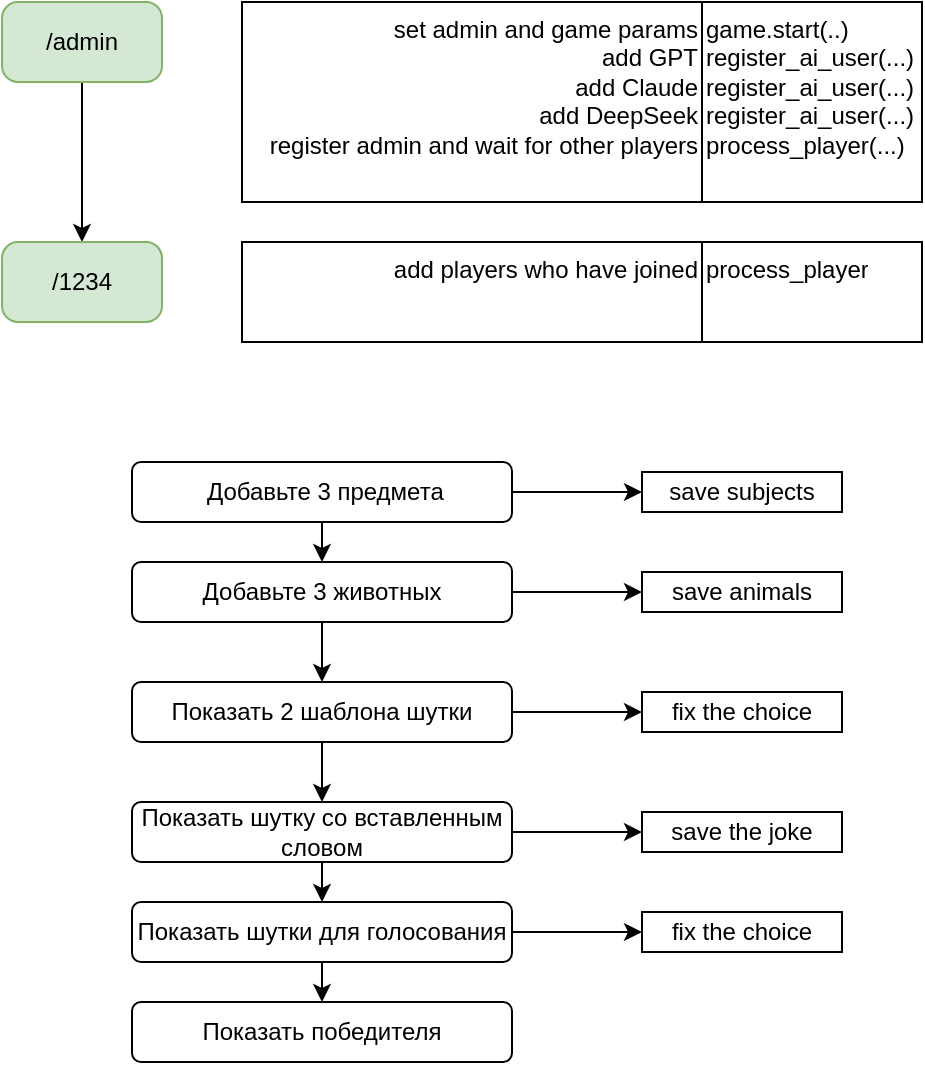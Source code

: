 <mxfile version="27.1.1" pages="2">
  <diagram name="Page-1" id="c7558073-3199-34d8-9f00-42111426c3f3">
    <mxGraphModel dx="1012" dy="704" grid="1" gridSize="10" guides="1" tooltips="1" connect="1" arrows="1" fold="1" page="1" pageScale="1" pageWidth="826" pageHeight="1169" background="none" math="0" shadow="0">
      <root>
        <mxCell id="0" />
        <mxCell id="1" parent="0" />
        <mxCell id="LKkOueV8KloPCh96oKQd-23" style="edgeStyle=orthogonalEdgeStyle;rounded=0;orthogonalLoop=1;jettySize=auto;html=1;entryX=0.5;entryY=0;entryDx=0;entryDy=0;" edge="1" parent="1" source="bXyqkLGYAs-9JJmOrRxe-96" target="LKkOueV8KloPCh96oKQd-18">
          <mxGeometry relative="1" as="geometry" />
        </mxCell>
        <mxCell id="bXyqkLGYAs-9JJmOrRxe-96" value="/admin" style="rounded=1;whiteSpace=wrap;html=1;fillColor=#d5e8d4;strokeColor=#82b366;arcSize=20;" parent="1" vertex="1">
          <mxGeometry x="200" y="40" width="80" height="40" as="geometry" />
        </mxCell>
        <mxCell id="bXyqkLGYAs-9JJmOrRxe-120" style="edgeStyle=orthogonalEdgeStyle;rounded=0;orthogonalLoop=1;jettySize=auto;html=1;exitX=0.5;exitY=1;exitDx=0;exitDy=0;entryX=0.5;entryY=0;entryDx=0;entryDy=0;" parent="1" source="bXyqkLGYAs-9JJmOrRxe-97" target="bXyqkLGYAs-9JJmOrRxe-98" edge="1">
          <mxGeometry relative="1" as="geometry" />
        </mxCell>
        <mxCell id="bXyqkLGYAs-9JJmOrRxe-139" style="edgeStyle=orthogonalEdgeStyle;rounded=0;orthogonalLoop=1;jettySize=auto;html=1;exitX=1;exitY=0.5;exitDx=0;exitDy=0;entryX=0;entryY=0.5;entryDx=0;entryDy=0;" parent="1" source="bXyqkLGYAs-9JJmOrRxe-97" target="bXyqkLGYAs-9JJmOrRxe-124" edge="1">
          <mxGeometry relative="1" as="geometry" />
        </mxCell>
        <mxCell id="bXyqkLGYAs-9JJmOrRxe-97" value="&amp;nbsp;Добавьте 3 предмета" style="rounded=1;whiteSpace=wrap;html=1;" parent="1" vertex="1">
          <mxGeometry x="265" y="270" width="190" height="30" as="geometry" />
        </mxCell>
        <mxCell id="bXyqkLGYAs-9JJmOrRxe-121" style="edgeStyle=orthogonalEdgeStyle;rounded=0;orthogonalLoop=1;jettySize=auto;html=1;entryX=0.5;entryY=0;entryDx=0;entryDy=0;" parent="1" source="bXyqkLGYAs-9JJmOrRxe-98" edge="1">
          <mxGeometry relative="1" as="geometry">
            <mxPoint x="360" y="380" as="targetPoint" />
          </mxGeometry>
        </mxCell>
        <mxCell id="bXyqkLGYAs-9JJmOrRxe-140" style="edgeStyle=orthogonalEdgeStyle;rounded=0;orthogonalLoop=1;jettySize=auto;html=1;exitX=1;exitY=0.5;exitDx=0;exitDy=0;entryX=0;entryY=0.5;entryDx=0;entryDy=0;" parent="1" source="bXyqkLGYAs-9JJmOrRxe-98" target="bXyqkLGYAs-9JJmOrRxe-126" edge="1">
          <mxGeometry relative="1" as="geometry" />
        </mxCell>
        <mxCell id="bXyqkLGYAs-9JJmOrRxe-98" value="Добавьте 3 животных" style="rounded=1;whiteSpace=wrap;html=1;" parent="1" vertex="1">
          <mxGeometry x="265" y="320" width="190" height="30" as="geometry" />
        </mxCell>
        <mxCell id="bXyqkLGYAs-9JJmOrRxe-124" value="&lt;div&gt;&lt;font&gt;save subjects&lt;/font&gt;&lt;/div&gt;" style="rounded=0;whiteSpace=wrap;html=1;" parent="1" vertex="1">
          <mxGeometry x="520" y="275" width="100" height="20" as="geometry" />
        </mxCell>
        <mxCell id="bXyqkLGYAs-9JJmOrRxe-126" value="&lt;div&gt;save animals&lt;/div&gt;" style="rounded=0;whiteSpace=wrap;html=1;verticalAlign=middle;" parent="1" vertex="1">
          <mxGeometry x="520" y="325" width="100" height="20" as="geometry" />
        </mxCell>
        <mxCell id="bXyqkLGYAs-9JJmOrRxe-137" value="" style="edgeStyle=orthogonalEdgeStyle;rounded=0;orthogonalLoop=1;jettySize=auto;html=1;" parent="1" source="bXyqkLGYAs-9JJmOrRxe-132" target="bXyqkLGYAs-9JJmOrRxe-136" edge="1">
          <mxGeometry relative="1" as="geometry" />
        </mxCell>
        <mxCell id="bXyqkLGYAs-9JJmOrRxe-143" style="edgeStyle=orthogonalEdgeStyle;rounded=0;orthogonalLoop=1;jettySize=auto;html=1;exitX=1;exitY=0.5;exitDx=0;exitDy=0;entryX=0;entryY=0.5;entryDx=0;entryDy=0;" parent="1" source="bXyqkLGYAs-9JJmOrRxe-132" target="bXyqkLGYAs-9JJmOrRxe-134" edge="1">
          <mxGeometry relative="1" as="geometry" />
        </mxCell>
        <mxCell id="bXyqkLGYAs-9JJmOrRxe-132" value="Показать 2 шаблона шутки" style="rounded=1;whiteSpace=wrap;html=1;" parent="1" vertex="1">
          <mxGeometry x="265" y="380" width="190" height="30" as="geometry" />
        </mxCell>
        <mxCell id="bXyqkLGYAs-9JJmOrRxe-134" value="&lt;div&gt;&lt;font&gt;fix the choice&lt;/font&gt;&lt;/div&gt;" style="rounded=0;whiteSpace=wrap;html=1;" parent="1" vertex="1">
          <mxGeometry x="520" y="385" width="100" height="20" as="geometry" />
        </mxCell>
        <mxCell id="bXyqkLGYAs-9JJmOrRxe-144" style="edgeStyle=orthogonalEdgeStyle;rounded=0;orthogonalLoop=1;jettySize=auto;html=1;exitX=1;exitY=0.5;exitDx=0;exitDy=0;entryX=0;entryY=0.5;entryDx=0;entryDy=0;" parent="1" source="bXyqkLGYAs-9JJmOrRxe-136" target="bXyqkLGYAs-9JJmOrRxe-138" edge="1">
          <mxGeometry relative="1" as="geometry" />
        </mxCell>
        <mxCell id="bXyqkLGYAs-9JJmOrRxe-150" style="edgeStyle=orthogonalEdgeStyle;rounded=0;orthogonalLoop=1;jettySize=auto;html=1;exitX=0.5;exitY=1;exitDx=0;exitDy=0;entryX=0.5;entryY=0;entryDx=0;entryDy=0;" parent="1" source="bXyqkLGYAs-9JJmOrRxe-136" target="bXyqkLGYAs-9JJmOrRxe-146" edge="1">
          <mxGeometry relative="1" as="geometry" />
        </mxCell>
        <mxCell id="bXyqkLGYAs-9JJmOrRxe-136" value="Показать шутку со вставленным словом" style="rounded=1;whiteSpace=wrap;html=1;" parent="1" vertex="1">
          <mxGeometry x="265" y="440" width="190" height="30" as="geometry" />
        </mxCell>
        <mxCell id="bXyqkLGYAs-9JJmOrRxe-138" value="save the joke" style="rounded=0;whiteSpace=wrap;html=1;" parent="1" vertex="1">
          <mxGeometry x="520" y="445" width="100" height="20" as="geometry" />
        </mxCell>
        <mxCell id="bXyqkLGYAs-9JJmOrRxe-148" style="edgeStyle=orthogonalEdgeStyle;rounded=0;orthogonalLoop=1;jettySize=auto;html=1;entryX=0;entryY=0.5;entryDx=0;entryDy=0;" parent="1" source="bXyqkLGYAs-9JJmOrRxe-146" target="bXyqkLGYAs-9JJmOrRxe-147" edge="1">
          <mxGeometry relative="1" as="geometry" />
        </mxCell>
        <mxCell id="bXyqkLGYAs-9JJmOrRxe-152" style="edgeStyle=orthogonalEdgeStyle;rounded=0;orthogonalLoop=1;jettySize=auto;html=1;exitX=0.5;exitY=1;exitDx=0;exitDy=0;entryX=0.5;entryY=0;entryDx=0;entryDy=0;" parent="1" source="bXyqkLGYAs-9JJmOrRxe-146" target="bXyqkLGYAs-9JJmOrRxe-149" edge="1">
          <mxGeometry relative="1" as="geometry" />
        </mxCell>
        <mxCell id="bXyqkLGYAs-9JJmOrRxe-146" value="Показать шутки для голосования" style="rounded=1;whiteSpace=wrap;html=1;" parent="1" vertex="1">
          <mxGeometry x="265" y="490" width="190" height="30" as="geometry" />
        </mxCell>
        <mxCell id="bXyqkLGYAs-9JJmOrRxe-147" value="&lt;div&gt;&lt;font&gt;fix the choice&lt;/font&gt;&lt;/div&gt;" style="rounded=0;whiteSpace=wrap;html=1;" parent="1" vertex="1">
          <mxGeometry x="520" y="495" width="100" height="20" as="geometry" />
        </mxCell>
        <mxCell id="bXyqkLGYAs-9JJmOrRxe-149" value="Показать победителя" style="rounded=1;whiteSpace=wrap;html=1;" parent="1" vertex="1">
          <mxGeometry x="265" y="540" width="190" height="30" as="geometry" />
        </mxCell>
        <mxCell id="LKkOueV8KloPCh96oKQd-1" value="" style="shape=table;startSize=0;container=1;collapsible=0;childLayout=tableLayout;fontSize=12;" vertex="1" parent="1">
          <mxGeometry x="320" y="40" width="340" height="100" as="geometry" />
        </mxCell>
        <mxCell id="LKkOueV8KloPCh96oKQd-2" value="" style="shape=tableRow;horizontal=0;startSize=0;swimlaneHead=0;swimlaneBody=0;strokeColor=inherit;top=0;left=0;bottom=0;right=0;collapsible=0;dropTarget=0;fillColor=none;points=[[0,0.5],[1,0.5]];portConstraint=eastwest;fontSize=16;" vertex="1" parent="LKkOueV8KloPCh96oKQd-1">
          <mxGeometry width="340" height="100" as="geometry" />
        </mxCell>
        <mxCell id="LKkOueV8KloPCh96oKQd-3" value="&lt;span&gt;set admin and game params&lt;/span&gt;&lt;div&gt;add GPT&lt;/div&gt;&lt;div&gt;add Claude&lt;/div&gt;&lt;div&gt;add DeepSeek&lt;/div&gt;&lt;div&gt;register admin and wait for other players&lt;/div&gt;" style="shape=partialRectangle;html=1;whiteSpace=wrap;connectable=0;strokeColor=inherit;overflow=hidden;fillColor=none;top=0;left=0;bottom=0;right=0;pointerEvents=1;fontSize=12;align=right;verticalAlign=top;" vertex="1" parent="LKkOueV8KloPCh96oKQd-2">
          <mxGeometry width="230" height="100" as="geometry">
            <mxRectangle width="230" height="100" as="alternateBounds" />
          </mxGeometry>
        </mxCell>
        <mxCell id="LKkOueV8KloPCh96oKQd-4" value="game.start(..)&lt;div&gt;register_ai_user(...)&lt;/div&gt;&lt;div&gt;register_ai_user(...)&lt;/div&gt;&lt;div&gt;register_ai_user(...)&lt;/div&gt;&lt;div&gt;process_player(...)&lt;/div&gt;" style="shape=partialRectangle;html=1;whiteSpace=wrap;connectable=0;strokeColor=inherit;overflow=hidden;fillColor=none;top=0;left=0;bottom=0;right=0;pointerEvents=1;fontSize=12;align=left;verticalAlign=top;colspan=1;" vertex="1" parent="LKkOueV8KloPCh96oKQd-2">
          <mxGeometry x="230" width="110" height="100" as="geometry">
            <mxRectangle width="110" height="100" as="alternateBounds" />
          </mxGeometry>
        </mxCell>
        <mxCell id="LKkOueV8KloPCh96oKQd-18" value="/1234" style="rounded=1;whiteSpace=wrap;html=1;fillColor=#d5e8d4;strokeColor=#82b366;arcSize=20;" vertex="1" parent="1">
          <mxGeometry x="200" y="160" width="80" height="40" as="geometry" />
        </mxCell>
        <mxCell id="LKkOueV8KloPCh96oKQd-19" value="" style="shape=table;startSize=0;container=1;collapsible=0;childLayout=tableLayout;fontSize=12;" vertex="1" parent="1">
          <mxGeometry x="320" y="160" width="340" height="50" as="geometry" />
        </mxCell>
        <mxCell id="LKkOueV8KloPCh96oKQd-20" value="" style="shape=tableRow;horizontal=0;startSize=0;swimlaneHead=0;swimlaneBody=0;strokeColor=inherit;top=0;left=0;bottom=0;right=0;collapsible=0;dropTarget=0;fillColor=none;points=[[0,0.5],[1,0.5]];portConstraint=eastwest;fontSize=16;" vertex="1" parent="LKkOueV8KloPCh96oKQd-19">
          <mxGeometry width="340" height="50" as="geometry" />
        </mxCell>
        <mxCell id="LKkOueV8KloPCh96oKQd-21" value="add players who have joined" style="shape=partialRectangle;html=1;whiteSpace=wrap;connectable=0;strokeColor=inherit;overflow=hidden;fillColor=none;top=0;left=0;bottom=0;right=0;pointerEvents=1;fontSize=12;align=right;verticalAlign=top;" vertex="1" parent="LKkOueV8KloPCh96oKQd-20">
          <mxGeometry width="230" height="50" as="geometry">
            <mxRectangle width="230" height="50" as="alternateBounds" />
          </mxGeometry>
        </mxCell>
        <mxCell id="LKkOueV8KloPCh96oKQd-22" value="process_player" style="shape=partialRectangle;html=1;whiteSpace=wrap;connectable=0;strokeColor=inherit;overflow=hidden;fillColor=none;top=0;left=0;bottom=0;right=0;pointerEvents=1;fontSize=12;align=left;verticalAlign=top;colspan=1;" vertex="1" parent="LKkOueV8KloPCh96oKQd-20">
          <mxGeometry x="230" width="110" height="50" as="geometry">
            <mxRectangle width="110" height="50" as="alternateBounds" />
          </mxGeometry>
        </mxCell>
      </root>
    </mxGraphModel>
  </diagram>
  <diagram id="0H_FlyYSQ9kpPhzLP7wd" name="Page-2">
    <mxGraphModel dx="1107" dy="684" grid="1" gridSize="10" guides="1" tooltips="1" connect="1" arrows="1" fold="1" page="1" pageScale="1" pageWidth="2336" pageHeight="1654" math="0" shadow="0">
      <root>
        <mxCell id="0" />
        <mxCell id="1" parent="0" />
        <mxCell id="tvsKCWZCQkBhHUzGnhU3-2" value="&lt;div&gt;&lt;span style=&quot;background-color: transparent; color: light-dark(rgb(0, 0, 0), rgb(255, 255, 255));&quot;&gt;game_is_active = False&lt;/span&gt;&lt;/div&gt;&lt;div&gt;game_code is None&lt;/div&gt;&lt;div&gt;&lt;br&gt;&lt;/div&gt;&lt;div&gt;admin is None&lt;/div&gt;&lt;div&gt;num_of_users = 0&lt;/div&gt;&lt;div&gt;&lt;br&gt;&lt;/div&gt;&lt;div&gt;users = {}&lt;/div&gt;&lt;div&gt;subjects = {}&lt;/div&gt;&lt;div&gt;&lt;br&gt;&lt;/div&gt;&lt;div&gt;joke_templated = loaded&lt;/div&gt;" style="whiteSpace=wrap;html=1;aspect=fixed;align=left;verticalAlign=top;" vertex="1" parent="1">
          <mxGeometry x="40" y="320" width="160" height="160" as="geometry" />
        </mxCell>
        <mxCell id="tvsKCWZCQkBhHUzGnhU3-28" style="edgeStyle=orthogonalEdgeStyle;rounded=0;orthogonalLoop=1;jettySize=auto;html=1;exitX=0.5;exitY=0;exitDx=0;exitDy=0;entryX=0.5;entryY=1;entryDx=0;entryDy=0;" edge="1" parent="1" source="tvsKCWZCQkBhHUzGnhU3-6" target="tvsKCWZCQkBhHUzGnhU3-7">
          <mxGeometry relative="1" as="geometry" />
        </mxCell>
        <mxCell id="tvsKCWZCQkBhHUzGnhU3-6" value="&lt;div&gt;&lt;span style=&quot;background-color: transparent; color: light-dark(rgb(0, 0, 0), rgb(255, 255, 255));&quot;&gt;game_is_active = &lt;b&gt;True&lt;/b&gt;&lt;/span&gt;&lt;/div&gt;&lt;div&gt;game_code = &lt;b&gt;/1234&lt;/b&gt;&lt;/div&gt;&lt;div&gt;&lt;br&gt;&lt;/div&gt;&lt;div&gt;admin is&amp;nbsp;&lt;b&gt;username&lt;/b&gt;&lt;/div&gt;&lt;div&gt;num_of_users = &lt;b&gt;2&lt;/b&gt;&lt;/div&gt;&lt;div&gt;&lt;br&gt;&lt;/div&gt;&lt;div&gt;users = {}&lt;/div&gt;&lt;div&gt;subjects = {}&lt;/div&gt;&lt;div&gt;&lt;br&gt;&lt;/div&gt;&lt;div&gt;joke_templated = loaded&lt;/div&gt;" style="whiteSpace=wrap;html=1;aspect=fixed;align=left;verticalAlign=top;" vertex="1" parent="1">
          <mxGeometry x="280" y="320" width="160" height="160" as="geometry" />
        </mxCell>
        <mxCell id="tvsKCWZCQkBhHUzGnhU3-7" value="&lt;div&gt;&lt;span style=&quot;background-color: transparent; color: light-dark(rgb(0, 0, 0), rgb(255, 255, 255));&quot;&gt;/admin - Игра в процессе, администратор уже назначен.&lt;/span&gt;&lt;/div&gt;&lt;div&gt;&lt;span style=&quot;background-color: transparent; color: light-dark(rgb(0, 0, 0), rgb(255, 255, 255));&quot;&gt;&lt;br&gt;&lt;/span&gt;&lt;/div&gt;&lt;div&gt;&lt;span style=&quot;background-color: transparent; color: light-dark(rgb(0, 0, 0), rgb(255, 255, 255));&quot;&gt;/admin - Вы являетесь администратором.&lt;/span&gt;&lt;/div&gt;&lt;div&gt;&lt;br&gt;&lt;/div&gt;&lt;div&gt;/end - Конец игры. Обнуление&lt;/div&gt;&lt;div&gt;&lt;br&gt;&lt;/div&gt;&lt;div&gt;/1234 - Вход в игру.&lt;/div&gt;&lt;div&gt;&lt;br&gt;&lt;/div&gt;&lt;div&gt;/[any text] - Получите код игры /1234&lt;/div&gt;&lt;div&gt;&lt;br&gt;&lt;/div&gt;&lt;div&gt;&lt;br&gt;&lt;/div&gt;&lt;div&gt;&lt;br&gt;&lt;/div&gt;&lt;div&gt;&amp;nbsp;&lt;/div&gt;" style="rounded=0;whiteSpace=wrap;html=1;align=left;verticalAlign=top;fontSize=10;" vertex="1" parent="1">
          <mxGeometry x="280" y="10" width="160" height="270" as="geometry" />
        </mxCell>
        <mxCell id="tvsKCWZCQkBhHUzGnhU3-27" value="" style="edgeStyle=orthogonalEdgeStyle;rounded=0;orthogonalLoop=1;jettySize=auto;html=1;" edge="1" parent="1" source="tvsKCWZCQkBhHUzGnhU3-9" target="tvsKCWZCQkBhHUzGnhU3-2">
          <mxGeometry relative="1" as="geometry" />
        </mxCell>
        <mxCell id="tvsKCWZCQkBhHUzGnhU3-9" value="&lt;div&gt;&lt;span style=&quot;background-color: transparent; color: light-dark(rgb(0, 0, 0), rgb(255, 255, 255));&quot;&gt;/admin - Установка администратора игры.&lt;/span&gt;&lt;/div&gt;&lt;div&gt;&lt;br&gt;&lt;/div&gt;&lt;div&gt;/[any text] ignore&lt;/div&gt;&lt;div&gt;&lt;br&gt;&lt;/div&gt;&lt;div&gt;&lt;br&gt;&lt;/div&gt;&lt;div&gt;&amp;nbsp;&lt;/div&gt;" style="rounded=0;whiteSpace=wrap;html=1;align=left;verticalAlign=top;fontSize=10;" vertex="1" parent="1">
          <mxGeometry x="40" y="10" width="160" height="270" as="geometry" />
        </mxCell>
        <mxCell id="tvsKCWZCQkBhHUzGnhU3-17" style="edgeStyle=orthogonalEdgeStyle;rounded=0;orthogonalLoop=1;jettySize=auto;html=1;exitX=0.5;exitY=0;exitDx=0;exitDy=0;entryX=0.5;entryY=1;entryDx=0;entryDy=0;" edge="1" parent="1">
          <mxGeometry relative="1" as="geometry">
            <mxPoint x="410" y="330" as="sourcePoint" />
            <mxPoint x="415" y="320" as="targetPoint" />
          </mxGeometry>
        </mxCell>
        <mxCell id="tvsKCWZCQkBhHUzGnhU3-18" value="&lt;div&gt;&lt;span style=&quot;background-color: transparent; color: light-dark(rgb(0, 0, 0), rgb(255, 255, 255));&quot;&gt;/admin - Игра в процессе, администратор уже назначен.&lt;/span&gt;&lt;/div&gt;&lt;div&gt;&lt;span style=&quot;background-color: transparent; color: light-dark(rgb(0, 0, 0), rgb(255, 255, 255));&quot;&gt;&lt;br&gt;&lt;/span&gt;&lt;/div&gt;&lt;div&gt;&lt;span style=&quot;background-color: transparent; color: light-dark(rgb(0, 0, 0), rgb(255, 255, 255));&quot;&gt;/admin - Вы являетесь администратором.&lt;/span&gt;&lt;/div&gt;&lt;div&gt;&lt;span style=&quot;background-color: transparent; color: light-dark(rgb(0, 0, 0), rgb(255, 255, 255));&quot;&gt;&lt;br&gt;&lt;/span&gt;&lt;/div&gt;&lt;div&gt;/end - Конец игры. Обнуление&lt;span style=&quot;background-color: transparent; color: light-dark(rgb(0, 0, 0), rgb(255, 255, 255));&quot;&gt;&lt;/span&gt;&lt;/div&gt;&lt;div&gt;&lt;br&gt;&lt;/div&gt;&lt;div&gt;/1234 - Вы в игре.&lt;/div&gt;&lt;div&gt;&lt;br&gt;&lt;/div&gt;&lt;div&gt;/1234 - Игра в процессе. Дождитесь окончания игры. Для новых игроков.&lt;/div&gt;&lt;div&gt;&lt;br&gt;&lt;/div&gt;&lt;div&gt;/[any text] - ignored&lt;/div&gt;&lt;div&gt;&lt;br&gt;&lt;/div&gt;&lt;div&gt;&lt;br&gt;&lt;/div&gt;&lt;div&gt;&amp;nbsp;&lt;/div&gt;" style="rounded=0;whiteSpace=wrap;html=1;align=left;verticalAlign=top;fontSize=10;" vertex="1" parent="1">
          <mxGeometry x="520" y="10" width="160" height="270" as="geometry" />
        </mxCell>
        <mxCell id="tvsKCWZCQkBhHUzGnhU3-29" style="edgeStyle=orthogonalEdgeStyle;rounded=0;orthogonalLoop=1;jettySize=auto;html=1;exitX=0.5;exitY=0;exitDx=0;exitDy=0;entryX=0.5;entryY=1;entryDx=0;entryDy=0;" edge="1" parent="1" target="tvsKCWZCQkBhHUzGnhU3-18">
          <mxGeometry relative="1" as="geometry">
            <mxPoint x="600" y="320" as="sourcePoint" />
          </mxGeometry>
        </mxCell>
        <mxCell id="tvsKCWZCQkBhHUzGnhU3-22" value="" style="endArrow=classic;html=1;rounded=0;exitX=1;exitY=0.5;exitDx=0;exitDy=0;entryX=0;entryY=0.5;entryDx=0;entryDy=0;" edge="1" parent="1" source="tvsKCWZCQkBhHUzGnhU3-6">
          <mxGeometry relative="1" as="geometry">
            <mxPoint x="350" y="400" as="sourcePoint" />
            <mxPoint x="520" y="400" as="targetPoint" />
          </mxGeometry>
        </mxCell>
        <mxCell id="tvsKCWZCQkBhHUzGnhU3-23" value="&lt;b&gt;&lt;font style=&quot;font-size: 14px;&quot;&gt;&lt;font style=&quot;&quot;&gt;/123&lt;/font&gt;4&lt;/font&gt;&lt;/b&gt;" style="edgeLabel;resizable=0;html=1;;align=center;verticalAlign=middle;" connectable="0" vertex="1" parent="tvsKCWZCQkBhHUzGnhU3-22">
          <mxGeometry relative="1" as="geometry" />
        </mxCell>
        <mxCell id="tvsKCWZCQkBhHUzGnhU3-25" value="" style="endArrow=classic;html=1;rounded=0;entryX=0;entryY=0.5;entryDx=0;entryDy=0;exitX=1;exitY=0.5;exitDx=0;exitDy=0;" edge="1" parent="1" source="tvsKCWZCQkBhHUzGnhU3-2" target="tvsKCWZCQkBhHUzGnhU3-6">
          <mxGeometry relative="1" as="geometry">
            <mxPoint x="240" y="440" as="sourcePoint" />
            <mxPoint x="570" y="410" as="targetPoint" />
            <Array as="points" />
          </mxGeometry>
        </mxCell>
        <mxCell id="tvsKCWZCQkBhHUzGnhU3-26" value="&lt;span style=&quot;font-size: 14px;&quot;&gt;&lt;b&gt;/admin&lt;/b&gt;&lt;/span&gt;" style="edgeLabel;resizable=0;html=1;;align=center;verticalAlign=middle;" connectable="0" vertex="1" parent="tvsKCWZCQkBhHUzGnhU3-25">
          <mxGeometry relative="1" as="geometry" />
        </mxCell>
        <mxCell id="tvsKCWZCQkBhHUzGnhU3-31" value="ожидание подключение всех других игроков&lt;div&gt;&lt;br&gt;&lt;/div&gt;&lt;div&gt;Предложение о вводе слов для шуток&lt;/div&gt;&lt;div&gt;&lt;br&gt;&lt;/div&gt;" style="rounded=0;whiteSpace=wrap;html=1;align=left;verticalAlign=top;fontSize=10;" vertex="1" parent="1">
          <mxGeometry x="520" y="640" width="160" height="100" as="geometry" />
        </mxCell>
        <mxCell id="tvsKCWZCQkBhHUzGnhU3-32" value="&lt;div&gt;&lt;span style=&quot;background-color: transparent; color: light-dark(rgb(0, 0, 0), rgb(255, 255, 255));&quot;&gt;/admin - Игра в процессе, администратор уже назначен.&lt;/span&gt;&lt;/div&gt;&lt;div&gt;&lt;span style=&quot;background-color: transparent; color: light-dark(rgb(0, 0, 0), rgb(255, 255, 255));&quot;&gt;&lt;br&gt;&lt;/span&gt;&lt;/div&gt;&lt;div&gt;&lt;span style=&quot;background-color: transparent; color: light-dark(rgb(0, 0, 0), rgb(255, 255, 255));&quot;&gt;/admin - Вы являетесь администратором.&lt;/span&gt;&lt;/div&gt;&lt;div&gt;&lt;span style=&quot;background-color: transparent; color: light-dark(rgb(0, 0, 0), rgb(255, 255, 255));&quot;&gt;&lt;br&gt;&lt;/span&gt;&lt;/div&gt;&lt;div&gt;/end - Конец игры. Обнуление&lt;span style=&quot;background-color: transparent; color: light-dark(rgb(0, 0, 0), rgb(255, 255, 255));&quot;&gt;&lt;/span&gt;&lt;/div&gt;&lt;div&gt;&lt;br&gt;&lt;/div&gt;&lt;div&gt;/1234 - Вы в игре.&lt;/div&gt;&lt;div&gt;&lt;br&gt;&lt;/div&gt;&lt;div&gt;/1234 - Игра в процессе. Дождитесь окончания игры.&amp;nbsp;&lt;span style=&quot;background-color: transparent; color: light-dark(rgb(0, 0, 0), rgb(255, 255, 255));&quot;&gt;Для новых игроков.&lt;/span&gt;&lt;/div&gt;&lt;div&gt;&lt;br&gt;&lt;/div&gt;&lt;div&gt;/[any text] - ignored&lt;/div&gt;&lt;div&gt;&lt;br&gt;&lt;/div&gt;&lt;div&gt;[text] - ввод данных для шуток&lt;/div&gt;&lt;div&gt;&lt;br&gt;&lt;/div&gt;&lt;div&gt;&amp;nbsp;&lt;/div&gt;" style="rounded=0;whiteSpace=wrap;html=1;align=left;verticalAlign=top;fontSize=10;" vertex="1" parent="1">
          <mxGeometry x="760" y="10" width="160" height="270" as="geometry" />
        </mxCell>
        <mxCell id="tvsKCWZCQkBhHUzGnhU3-34" value="" style="endArrow=classic;html=1;rounded=0;exitX=1;exitY=0.5;exitDx=0;exitDy=0;" edge="1" parent="1">
          <mxGeometry relative="1" as="geometry">
            <mxPoint x="680" y="400" as="sourcePoint" />
            <mxPoint x="760" y="400" as="targetPoint" />
          </mxGeometry>
        </mxCell>
        <mxCell id="tvsKCWZCQkBhHUzGnhU3-35" value="Label" style="edgeLabel;resizable=0;html=1;;align=center;verticalAlign=middle;" connectable="0" vertex="1" parent="tvsKCWZCQkBhHUzGnhU3-34">
          <mxGeometry relative="1" as="geometry" />
        </mxCell>
        <mxCell id="tvsKCWZCQkBhHUzGnhU3-36" value="&lt;span style=&quot;font-size: 14px;&quot;&gt;&lt;b&gt;ввод&lt;/b&gt;&lt;/span&gt;&lt;div&gt;&lt;span style=&quot;font-size: 14px;&quot;&gt;&lt;b&gt;слов&lt;/b&gt;&lt;/span&gt;&lt;/div&gt;" style="edgeLabel;html=1;align=center;verticalAlign=middle;resizable=0;points=[];" vertex="1" connectable="0" parent="tvsKCWZCQkBhHUzGnhU3-34">
          <mxGeometry x="-0.025" relative="1" as="geometry">
            <mxPoint as="offset" />
          </mxGeometry>
        </mxCell>
        <mxCell id="tvsKCWZCQkBhHUzGnhU3-37" value="ожидание ввода других игроков, но не более 30 секунд ?&lt;div&gt;&lt;br&gt;&lt;/div&gt;&lt;div&gt;Предложение выбрать шаблон для шутки&lt;/div&gt;" style="rounded=0;whiteSpace=wrap;html=1;align=left;verticalAlign=top;fontSize=10;" vertex="1" parent="1">
          <mxGeometry x="760" y="640" width="160" height="100" as="geometry" />
        </mxCell>
        <mxCell id="tvsKCWZCQkBhHUzGnhU3-41" value="" style="edgeStyle=orthogonalEdgeStyle;rounded=0;orthogonalLoop=1;jettySize=auto;html=1;" edge="1" parent="1" source="tvsKCWZCQkBhHUzGnhU3-38" target="tvsKCWZCQkBhHUzGnhU3-31">
          <mxGeometry relative="1" as="geometry" />
        </mxCell>
        <mxCell id="tvsKCWZCQkBhHUzGnhU3-38" value="&lt;div style=&quot;&quot;&gt;&lt;span style=&quot;background-color: transparent; color: light-dark(rgb(0, 0, 0), rgb(255, 255, 255));&quot;&gt;game_is_active =&amp;nbsp;&lt;b&gt;True&lt;/b&gt;&lt;/span&gt;&lt;/div&gt;&lt;div style=&quot;&quot;&gt;game_code =&amp;nbsp;&lt;b&gt;/1234&lt;/b&gt;&lt;/div&gt;&lt;div style=&quot;&quot;&gt;&lt;br&gt;&lt;/div&gt;&lt;div style=&quot;&quot;&gt;admin is&amp;nbsp;&lt;b&gt;username&lt;/b&gt;&lt;/div&gt;&lt;div style=&quot;&quot;&gt;num_of_users =&amp;nbsp;&lt;b&gt;2&lt;/b&gt;&lt;/div&gt;&lt;div style=&quot;&quot;&gt;&lt;br&gt;&lt;/div&gt;&lt;div style=&quot;&quot;&gt;users = {user1, user2}&lt;/div&gt;&lt;div style=&quot;&quot;&gt;user1: {&lt;/div&gt;&lt;div style=&quot;&quot;&gt;&amp;nbsp; &#39;chat_id&#39;: 112233&lt;/div&gt;&lt;div style=&quot;&quot;&gt;}&lt;/div&gt;&lt;div style=&quot;&quot;&gt;&lt;br&gt;&lt;/div&gt;&lt;div style=&quot;&quot;&gt;subjects = {}&lt;/div&gt;&lt;div style=&quot;&quot;&gt;&lt;br&gt;&lt;/div&gt;&lt;div style=&quot;&quot;&gt;joke_templated = loaded&lt;/div&gt;" style="rounded=0;whiteSpace=wrap;html=1;align=left;verticalAlign=top;" vertex="1" parent="1">
          <mxGeometry x="520" y="320" width="160" height="300" as="geometry" />
        </mxCell>
        <mxCell id="tvsKCWZCQkBhHUzGnhU3-40" style="edgeStyle=orthogonalEdgeStyle;rounded=0;orthogonalLoop=1;jettySize=auto;html=1;entryX=0.5;entryY=1;entryDx=0;entryDy=0;" edge="1" parent="1" source="tvsKCWZCQkBhHUzGnhU3-39" target="tvsKCWZCQkBhHUzGnhU3-32">
          <mxGeometry relative="1" as="geometry" />
        </mxCell>
        <mxCell id="tvsKCWZCQkBhHUzGnhU3-42" value="" style="edgeStyle=orthogonalEdgeStyle;rounded=0;orthogonalLoop=1;jettySize=auto;html=1;" edge="1" parent="1" source="tvsKCWZCQkBhHUzGnhU3-39" target="tvsKCWZCQkBhHUzGnhU3-37">
          <mxGeometry relative="1" as="geometry" />
        </mxCell>
        <mxCell id="tvsKCWZCQkBhHUzGnhU3-39" value="&lt;div style=&quot;&quot;&gt;&lt;div&gt;&lt;span style=&quot;background-color: transparent; color: light-dark(rgb(0, 0, 0), rgb(255, 255, 255));&quot;&gt;game_is_active =&amp;nbsp;&lt;b&gt;True&lt;/b&gt;&lt;/span&gt;&lt;/div&gt;&lt;div&gt;game_code =&amp;nbsp;&lt;b&gt;/1234&lt;/b&gt;&lt;/div&gt;&lt;div&gt;&lt;br&gt;&lt;/div&gt;&lt;div&gt;admin is&amp;nbsp;&lt;b&gt;username&lt;/b&gt;&lt;/div&gt;&lt;div&gt;num_of_users =&amp;nbsp;&lt;b&gt;2&lt;/b&gt;&lt;/div&gt;&lt;div&gt;&lt;br&gt;&lt;/div&gt;&lt;div&gt;users = {user1, user2}&lt;/div&gt;&lt;div&gt;&lt;div&gt;user1: {&lt;/div&gt;&lt;div&gt;&amp;nbsp; &#39;chat_id&#39;: 112233,&lt;/div&gt;&lt;div&gt;&amp;nbsp; &amp;nbsp;subjects: {s1, s2, s3}&amp;nbsp; &amp;nbsp; &amp;nbsp;&amp;nbsp;&lt;/div&gt;&lt;div&gt;&amp;nbsp; &amp;nbsp; только этого юзера&amp;nbsp;&lt;/div&gt;&lt;div&gt;}&lt;/div&gt;&lt;/div&gt;&lt;div&gt;&lt;br&gt;&lt;/div&gt;&lt;div&gt;subjects = {s1,s2,...} данные всех юзеров&lt;/div&gt;&lt;div&gt;&lt;br&gt;&lt;/div&gt;&lt;div&gt;joke_templated = loaded&lt;/div&gt;&lt;/div&gt;" style="rounded=0;whiteSpace=wrap;html=1;align=left;verticalAlign=top;" vertex="1" parent="1">
          <mxGeometry x="760" y="320" width="160" height="300" as="geometry" />
        </mxCell>
        <mxCell id="tvsKCWZCQkBhHUzGnhU3-48" style="edgeStyle=orthogonalEdgeStyle;rounded=0;orthogonalLoop=1;jettySize=auto;html=1;exitX=0.5;exitY=0;exitDx=0;exitDy=0;entryX=0.5;entryY=1;entryDx=0;entryDy=0;" edge="1" parent="1" source="tvsKCWZCQkBhHUzGnhU3-43" target="tvsKCWZCQkBhHUzGnhU3-44">
          <mxGeometry relative="1" as="geometry" />
        </mxCell>
        <mxCell id="tvsKCWZCQkBhHUzGnhU3-50" value="" style="edgeStyle=orthogonalEdgeStyle;rounded=0;orthogonalLoop=1;jettySize=auto;html=1;" edge="1" parent="1" source="tvsKCWZCQkBhHUzGnhU3-43" target="tvsKCWZCQkBhHUzGnhU3-49">
          <mxGeometry relative="1" as="geometry" />
        </mxCell>
        <mxCell id="tvsKCWZCQkBhHUzGnhU3-43" value="&lt;div style=&quot;&quot;&gt;&lt;div&gt;&lt;span style=&quot;background-color: transparent; color: light-dark(rgb(0, 0, 0), rgb(255, 255, 255));&quot;&gt;game_is_active =&amp;nbsp;&lt;b&gt;True&lt;/b&gt;&lt;/span&gt;&lt;/div&gt;&lt;div&gt;game_code =&amp;nbsp;&lt;b&gt;/1234&lt;/b&gt;&lt;/div&gt;&lt;div&gt;&lt;br&gt;&lt;/div&gt;&lt;div&gt;admin is&amp;nbsp;&lt;b&gt;username&lt;/b&gt;&lt;/div&gt;&lt;div&gt;num_of_users =&amp;nbsp;&lt;b&gt;2&lt;/b&gt;&lt;/div&gt;&lt;div&gt;&lt;br&gt;&lt;/div&gt;&lt;div&gt;users = {user1, user2}&lt;/div&gt;&lt;div&gt;&lt;div&gt;user1: {&lt;/div&gt;&lt;div&gt;&amp;nbsp; &#39;chat_id&#39;: 112233,&lt;/div&gt;&lt;div&gt;&amp;nbsp; &amp;nbsp;subjects: {s1, s2, s3}&amp;nbsp; &amp;nbsp; &amp;nbsp;&amp;nbsp;&lt;/div&gt;&lt;div&gt;&amp;nbsp; &amp;nbsp; только этого юзера&lt;/div&gt;&lt;div&gt;&amp;nbsp; &amp;nbsp;joke_pattern_id: 1,&amp;nbsp;&lt;/div&gt;&lt;div&gt;}&lt;/div&gt;&lt;/div&gt;&lt;div&gt;&lt;br&gt;&lt;/div&gt;&lt;div&gt;subjects = {s1,s2,...} данные всех юзеров&lt;/div&gt;&lt;div&gt;&lt;br&gt;&lt;/div&gt;&lt;div&gt;joke_templated = loaded&lt;/div&gt;&lt;/div&gt;" style="rounded=0;whiteSpace=wrap;html=1;align=left;verticalAlign=top;" vertex="1" parent="1">
          <mxGeometry x="1000" y="320" width="160" height="300" as="geometry" />
        </mxCell>
        <mxCell id="tvsKCWZCQkBhHUzGnhU3-44" value="&lt;div&gt;&lt;span style=&quot;background-color: transparent; color: light-dark(rgb(0, 0, 0), rgb(255, 255, 255));&quot;&gt;/admin - Игра в процессе, администратор уже назначен.&lt;/span&gt;&lt;/div&gt;&lt;div&gt;&lt;span style=&quot;background-color: transparent; color: light-dark(rgb(0, 0, 0), rgb(255, 255, 255));&quot;&gt;&lt;br&gt;&lt;/span&gt;&lt;/div&gt;&lt;div&gt;&lt;span style=&quot;background-color: transparent; color: light-dark(rgb(0, 0, 0), rgb(255, 255, 255));&quot;&gt;/admin - Вы являетесь администратором.&lt;/span&gt;&lt;/div&gt;&lt;div&gt;&lt;span style=&quot;background-color: transparent; color: light-dark(rgb(0, 0, 0), rgb(255, 255, 255));&quot;&gt;&lt;br&gt;&lt;/span&gt;&lt;/div&gt;&lt;div&gt;/end - Конец игры. Обнуление&lt;span style=&quot;background-color: transparent; color: light-dark(rgb(0, 0, 0), rgb(255, 255, 255));&quot;&gt;&lt;/span&gt;&lt;/div&gt;&lt;div&gt;&lt;br&gt;&lt;/div&gt;&lt;div&gt;/1234 - Вы в игре.&lt;/div&gt;&lt;div&gt;&lt;br&gt;&lt;/div&gt;&lt;div&gt;/1234 - Игра в процессе. Дождитесь окончания игры.&amp;nbsp;&lt;span style=&quot;background-color: transparent; color: light-dark(rgb(0, 0, 0), rgb(255, 255, 255));&quot;&gt;Для новых игроков.&lt;/span&gt;&lt;/div&gt;&lt;div&gt;&lt;br&gt;&lt;/div&gt;&lt;div&gt;/[any text] - ignored&lt;/div&gt;&lt;div&gt;&lt;br&gt;&lt;/div&gt;&lt;div&gt;2 кнопки на выбор шаблона для шутки&lt;/div&gt;&lt;div&gt;&lt;br&gt;&lt;/div&gt;&lt;div&gt;&amp;nbsp;&lt;/div&gt;" style="rounded=0;whiteSpace=wrap;html=1;align=left;verticalAlign=top;fontSize=10;" vertex="1" parent="1">
          <mxGeometry x="1000" y="10" width="160" height="270" as="geometry" />
        </mxCell>
        <mxCell id="tvsKCWZCQkBhHUzGnhU3-45" value="" style="endArrow=classic;html=1;rounded=0;exitX=1;exitY=0.5;exitDx=0;exitDy=0;" edge="1" parent="1">
          <mxGeometry relative="1" as="geometry">
            <mxPoint x="920" y="399.5" as="sourcePoint" />
            <mxPoint x="1000" y="399.5" as="targetPoint" />
          </mxGeometry>
        </mxCell>
        <mxCell id="tvsKCWZCQkBhHUzGnhU3-46" value="Label" style="edgeLabel;resizable=0;html=1;;align=center;verticalAlign=middle;" connectable="0" vertex="1" parent="tvsKCWZCQkBhHUzGnhU3-45">
          <mxGeometry relative="1" as="geometry" />
        </mxCell>
        <mxCell id="tvsKCWZCQkBhHUzGnhU3-47" value="&lt;span style=&quot;font-size: 14px;&quot;&gt;&lt;b&gt;выбор&lt;/b&gt;&lt;/span&gt;&lt;div&gt;&lt;span style=&quot;font-size: 14px;&quot;&gt;&lt;b&gt;шутки&lt;/b&gt;&lt;/span&gt;&lt;/div&gt;" style="edgeLabel;html=1;align=center;verticalAlign=middle;resizable=0;points=[];" vertex="1" connectable="0" parent="tvsKCWZCQkBhHUzGnhU3-45">
          <mxGeometry x="-0.025" relative="1" as="geometry">
            <mxPoint as="offset" />
          </mxGeometry>
        </mxCell>
        <mxCell id="tvsKCWZCQkBhHUzGnhU3-49" value="Предложение добить шутку" style="rounded=0;whiteSpace=wrap;html=1;align=left;verticalAlign=top;fontSize=10;" vertex="1" parent="1">
          <mxGeometry x="1000" y="640" width="160" height="100" as="geometry" />
        </mxCell>
        <mxCell id="tvsKCWZCQkBhHUzGnhU3-57" value="" style="edgeStyle=orthogonalEdgeStyle;rounded=0;orthogonalLoop=1;jettySize=auto;html=1;" edge="1" parent="1" source="tvsKCWZCQkBhHUzGnhU3-51" target="tvsKCWZCQkBhHUzGnhU3-52">
          <mxGeometry relative="1" as="geometry" />
        </mxCell>
        <mxCell id="tvsKCWZCQkBhHUzGnhU3-58" value="" style="edgeStyle=orthogonalEdgeStyle;rounded=0;orthogonalLoop=1;jettySize=auto;html=1;" edge="1" parent="1" source="tvsKCWZCQkBhHUzGnhU3-51" target="tvsKCWZCQkBhHUzGnhU3-53">
          <mxGeometry relative="1" as="geometry" />
        </mxCell>
        <mxCell id="tvsKCWZCQkBhHUzGnhU3-51" value="&lt;div style=&quot;&quot;&gt;&lt;div&gt;&lt;span style=&quot;background-color: transparent; color: light-dark(rgb(0, 0, 0), rgb(255, 255, 255));&quot;&gt;game_is_active =&amp;nbsp;&lt;b&gt;True&lt;/b&gt;&lt;/span&gt;&lt;/div&gt;&lt;div&gt;game_code =&amp;nbsp;&lt;b&gt;/1234&lt;/b&gt;&lt;/div&gt;&lt;div&gt;&lt;br&gt;&lt;/div&gt;&lt;div&gt;admin is&amp;nbsp;&lt;b&gt;username&lt;/b&gt;&lt;/div&gt;&lt;div&gt;num_of_users =&amp;nbsp;&lt;b&gt;2&lt;/b&gt;&lt;/div&gt;&lt;div&gt;&lt;br&gt;&lt;/div&gt;&lt;div&gt;users = {user1, user2}&lt;/div&gt;&lt;div&gt;&lt;div&gt;user1: {&lt;/div&gt;&lt;div&gt;&amp;nbsp; &#39;chat_id&#39;: 112233,&lt;/div&gt;&lt;div&gt;&amp;nbsp; &amp;nbsp;subjects: {s1, s2, s3}&amp;nbsp; &amp;nbsp; &amp;nbsp;&amp;nbsp;&lt;/div&gt;&lt;div&gt;&amp;nbsp; &amp;nbsp; только этого юзера&lt;/div&gt;&lt;div&gt;&amp;nbsp; &amp;nbsp;joke_pattern_id: 1,&lt;/div&gt;&lt;div&gt;&amp;nbsp; &amp;nbsp;joke: &#39;joke_text&#39;&amp;nbsp;&lt;/div&gt;&lt;div&gt;}&lt;/div&gt;&lt;/div&gt;&lt;div&gt;&lt;br&gt;&lt;/div&gt;&lt;div&gt;subjects = {s1,s2,...} данные всех юзеров&lt;/div&gt;&lt;div&gt;&lt;br&gt;&lt;/div&gt;&lt;div&gt;joke_templated = loaded&lt;/div&gt;&lt;/div&gt;" style="rounded=0;whiteSpace=wrap;html=1;align=left;verticalAlign=top;" vertex="1" parent="1">
          <mxGeometry x="1240.5" y="320" width="160" height="300" as="geometry" />
        </mxCell>
        <mxCell id="tvsKCWZCQkBhHUzGnhU3-52" value="&lt;div&gt;&lt;span style=&quot;background-color: transparent; color: light-dark(rgb(0, 0, 0), rgb(255, 255, 255));&quot;&gt;/admin - Игра в процессе, администратор уже назначен.&lt;/span&gt;&lt;/div&gt;&lt;div&gt;&lt;span style=&quot;background-color: transparent; color: light-dark(rgb(0, 0, 0), rgb(255, 255, 255));&quot;&gt;&lt;br&gt;&lt;/span&gt;&lt;/div&gt;&lt;div&gt;&lt;span style=&quot;background-color: transparent; color: light-dark(rgb(0, 0, 0), rgb(255, 255, 255));&quot;&gt;/admin - Вы являетесь администратором.&lt;/span&gt;&lt;/div&gt;&lt;div&gt;&lt;span style=&quot;background-color: transparent; color: light-dark(rgb(0, 0, 0), rgb(255, 255, 255));&quot;&gt;&lt;br&gt;&lt;/span&gt;&lt;/div&gt;&lt;div&gt;/end - Конец игры. Обнуление&lt;span style=&quot;background-color: transparent; color: light-dark(rgb(0, 0, 0), rgb(255, 255, 255));&quot;&gt;&lt;/span&gt;&lt;/div&gt;&lt;div&gt;&lt;br&gt;&lt;/div&gt;&lt;div&gt;/1234 - Вы в игре.&lt;/div&gt;&lt;div&gt;&lt;br&gt;&lt;/div&gt;&lt;div&gt;/1234 - Игра в процессе. Дождитесь окончания игры.&amp;nbsp;&lt;span style=&quot;background-color: transparent; color: light-dark(rgb(0, 0, 0), rgb(255, 255, 255));&quot;&gt;Для новых игроков.&lt;/span&gt;&lt;/div&gt;&lt;div&gt;&lt;br&gt;&lt;/div&gt;&lt;div&gt;/[any text] - ignored&lt;/div&gt;&lt;div&gt;&lt;br&gt;&lt;/div&gt;&lt;div&gt;&lt;br&gt;&lt;/div&gt;&lt;div&gt;&lt;br&gt;&lt;/div&gt;&lt;div&gt;&amp;nbsp;&lt;/div&gt;" style="rounded=0;whiteSpace=wrap;html=1;align=left;verticalAlign=top;fontSize=10;" vertex="1" parent="1">
          <mxGeometry x="1241" y="10" width="160" height="270" as="geometry" />
        </mxCell>
        <mxCell id="tvsKCWZCQkBhHUzGnhU3-53" value="Ожидание других игроков, пока все шутки не будут готовы" style="rounded=0;whiteSpace=wrap;html=1;align=left;verticalAlign=top;fontSize=10;" vertex="1" parent="1">
          <mxGeometry x="1241" y="640" width="160" height="100" as="geometry" />
        </mxCell>
        <mxCell id="tvsKCWZCQkBhHUzGnhU3-54" value="" style="endArrow=classic;html=1;rounded=0;exitX=1;exitY=0.5;exitDx=0;exitDy=0;" edge="1" parent="1">
          <mxGeometry relative="1" as="geometry">
            <mxPoint x="1161" y="400" as="sourcePoint" />
            <mxPoint x="1241" y="400" as="targetPoint" />
          </mxGeometry>
        </mxCell>
        <mxCell id="tvsKCWZCQkBhHUzGnhU3-55" value="Label" style="edgeLabel;resizable=0;html=1;;align=center;verticalAlign=middle;" connectable="0" vertex="1" parent="tvsKCWZCQkBhHUzGnhU3-54">
          <mxGeometry relative="1" as="geometry" />
        </mxCell>
        <mxCell id="tvsKCWZCQkBhHUzGnhU3-56" value="&lt;span style=&quot;font-size: 14px;&quot;&gt;&lt;b&gt;добивка&lt;/b&gt;&lt;/span&gt;&lt;br&gt;&lt;div&gt;&lt;span style=&quot;font-size: 14px;&quot;&gt;&lt;b&gt;шутки&lt;/b&gt;&lt;/span&gt;&lt;/div&gt;" style="edgeLabel;html=1;align=center;verticalAlign=middle;resizable=0;points=[];" vertex="1" connectable="0" parent="tvsKCWZCQkBhHUzGnhU3-54">
          <mxGeometry x="-0.025" relative="1" as="geometry">
            <mxPoint as="offset" />
          </mxGeometry>
        </mxCell>
        <mxCell id="tvsKCWZCQkBhHUzGnhU3-67" value="" style="edgeStyle=orthogonalEdgeStyle;rounded=0;orthogonalLoop=1;jettySize=auto;html=1;" edge="1" parent="1" source="tvsKCWZCQkBhHUzGnhU3-59" target="tvsKCWZCQkBhHUzGnhU3-60">
          <mxGeometry relative="1" as="geometry" />
        </mxCell>
        <mxCell id="tvsKCWZCQkBhHUzGnhU3-68" value="" style="edgeStyle=orthogonalEdgeStyle;rounded=0;orthogonalLoop=1;jettySize=auto;html=1;" edge="1" parent="1" source="tvsKCWZCQkBhHUzGnhU3-59" target="tvsKCWZCQkBhHUzGnhU3-61">
          <mxGeometry relative="1" as="geometry" />
        </mxCell>
        <mxCell id="tvsKCWZCQkBhHUzGnhU3-59" value="&lt;div style=&quot;&quot;&gt;&lt;div&gt;&lt;span style=&quot;background-color: transparent; color: light-dark(rgb(0, 0, 0), rgb(255, 255, 255));&quot;&gt;game_is_active =&amp;nbsp;&lt;b&gt;True&lt;/b&gt;&lt;/span&gt;&lt;/div&gt;&lt;div&gt;game_code =&amp;nbsp;&lt;b&gt;/1234&lt;/b&gt;&lt;/div&gt;&lt;div&gt;&lt;br&gt;&lt;/div&gt;&lt;div&gt;admin is&amp;nbsp;&lt;b&gt;username&lt;/b&gt;&lt;/div&gt;&lt;div&gt;num_of_users =&amp;nbsp;&lt;b&gt;2&lt;/b&gt;&lt;/div&gt;&lt;div&gt;&lt;br&gt;&lt;/div&gt;&lt;div&gt;users = {user1, user2}&lt;/div&gt;&lt;div&gt;&lt;div&gt;user1: {&lt;/div&gt;&lt;div&gt;&amp;nbsp; &#39;chat_id&#39;: 112233,&lt;/div&gt;&lt;div&gt;&amp;nbsp; &amp;nbsp;subjects: {s1, s2, s3}&amp;nbsp; &amp;nbsp; &amp;nbsp;&amp;nbsp;&lt;/div&gt;&lt;div&gt;&amp;nbsp; &amp;nbsp; только этого юзера&lt;/div&gt;&lt;div&gt;&amp;nbsp; &amp;nbsp;joke_pattern_id: 1,&lt;/div&gt;&lt;div&gt;&amp;nbsp; &amp;nbsp;joke: &#39;joke_text&#39;&amp;nbsp;&lt;/div&gt;&lt;div&gt;}&lt;/div&gt;&lt;/div&gt;&lt;div&gt;&lt;br&gt;&lt;/div&gt;&lt;div&gt;subjects = {s1,s2,...} данные всех юзеров&lt;/div&gt;&lt;div&gt;&lt;br&gt;&lt;/div&gt;&lt;div&gt;joke_templated = loaded&lt;/div&gt;&lt;/div&gt;" style="rounded=0;whiteSpace=wrap;html=1;align=left;verticalAlign=top;" vertex="1" parent="1">
          <mxGeometry x="1480" y="320" width="160" height="300" as="geometry" />
        </mxCell>
        <mxCell id="tvsKCWZCQkBhHUzGnhU3-60" value="&lt;div&gt;&lt;span style=&quot;background-color: transparent; color: light-dark(rgb(0, 0, 0), rgb(255, 255, 255));&quot;&gt;/admin - Игра в процессе, администратор уже назначен.&lt;/span&gt;&lt;/div&gt;&lt;div&gt;&lt;span style=&quot;background-color: transparent; color: light-dark(rgb(0, 0, 0), rgb(255, 255, 255));&quot;&gt;&lt;br&gt;&lt;/span&gt;&lt;/div&gt;&lt;div&gt;&lt;span style=&quot;background-color: transparent; color: light-dark(rgb(0, 0, 0), rgb(255, 255, 255));&quot;&gt;/admin - Вы являетесь администратором.&lt;/span&gt;&lt;/div&gt;&lt;div&gt;&lt;span style=&quot;background-color: transparent; color: light-dark(rgb(0, 0, 0), rgb(255, 255, 255));&quot;&gt;&lt;br&gt;&lt;/span&gt;&lt;/div&gt;&lt;div&gt;/end - Конец игры. Обнуление&lt;span style=&quot;background-color: transparent; color: light-dark(rgb(0, 0, 0), rgb(255, 255, 255));&quot;&gt;&lt;/span&gt;&lt;/div&gt;&lt;div&gt;&lt;br&gt;&lt;/div&gt;&lt;div&gt;/1234 - Вы в игре.&lt;/div&gt;&lt;div&gt;&lt;br&gt;&lt;/div&gt;&lt;div&gt;/1234 - Игра в процессе. Дождитесь окончания игры.&amp;nbsp;&lt;span style=&quot;background-color: transparent; color: light-dark(rgb(0, 0, 0), rgb(255, 255, 255));&quot;&gt;Для новых игроков.&lt;/span&gt;&lt;/div&gt;&lt;div&gt;&lt;br&gt;&lt;/div&gt;&lt;div&gt;/[any text] - ignored&lt;/div&gt;&lt;div&gt;&lt;br&gt;&lt;/div&gt;&lt;div&gt;вывод всех шуток, кроме шутке текущего пользователя&lt;/div&gt;&lt;div&gt;и выбор кнопки для голосования&lt;/div&gt;&lt;div&gt;&lt;br&gt;&lt;/div&gt;&lt;div&gt;&lt;br&gt;&lt;/div&gt;&lt;div&gt;&amp;nbsp;&lt;/div&gt;" style="rounded=0;whiteSpace=wrap;html=1;align=left;verticalAlign=top;fontSize=10;" vertex="1" parent="1">
          <mxGeometry x="1480" y="10" width="160" height="270" as="geometry" />
        </mxCell>
        <mxCell id="tvsKCWZCQkBhHUzGnhU3-61" value="Ожидание пока все игроки проголосуют, добавить ограничение по времени" style="rounded=0;whiteSpace=wrap;html=1;align=left;verticalAlign=top;fontSize=10;" vertex="1" parent="1">
          <mxGeometry x="1480" y="640" width="160" height="100" as="geometry" />
        </mxCell>
        <mxCell id="tvsKCWZCQkBhHUzGnhU3-63" value="" style="endArrow=classic;html=1;rounded=0;exitX=1;exitY=0.5;exitDx=0;exitDy=0;" edge="1" parent="1">
          <mxGeometry relative="1" as="geometry">
            <mxPoint x="1400" y="400" as="sourcePoint" />
            <mxPoint x="1480" y="400" as="targetPoint" />
          </mxGeometry>
        </mxCell>
        <mxCell id="tvsKCWZCQkBhHUzGnhU3-64" value="Label" style="edgeLabel;resizable=0;html=1;;align=center;verticalAlign=middle;" connectable="0" vertex="1" parent="tvsKCWZCQkBhHUzGnhU3-63">
          <mxGeometry relative="1" as="geometry" />
        </mxCell>
        <mxCell id="tvsKCWZCQkBhHUzGnhU3-65" value="&lt;div&gt;&lt;span style=&quot;font-size: 14px;&quot;&gt;&lt;b&gt;все&lt;/b&gt;&lt;/span&gt;&lt;/div&gt;&lt;div&gt;&lt;span style=&quot;font-size: 14px;&quot;&gt;&lt;b&gt;шутки&lt;/b&gt;&lt;/span&gt;&lt;/div&gt;" style="edgeLabel;html=1;align=center;verticalAlign=middle;resizable=0;points=[];" vertex="1" connectable="0" parent="tvsKCWZCQkBhHUzGnhU3-63">
          <mxGeometry x="-0.025" relative="1" as="geometry">
            <mxPoint as="offset" />
          </mxGeometry>
        </mxCell>
        <mxCell id="tvsKCWZCQkBhHUzGnhU3-77" value="" style="edgeStyle=orthogonalEdgeStyle;rounded=0;orthogonalLoop=1;jettySize=auto;html=1;" edge="1" parent="1" source="tvsKCWZCQkBhHUzGnhU3-69" target="tvsKCWZCQkBhHUzGnhU3-76">
          <mxGeometry relative="1" as="geometry" />
        </mxCell>
        <mxCell id="tvsKCWZCQkBhHUzGnhU3-69" value="&lt;div style=&quot;&quot;&gt;&lt;div&gt;&lt;span style=&quot;background-color: transparent; color: light-dark(rgb(0, 0, 0), rgb(255, 255, 255));&quot;&gt;game_is_active =&amp;nbsp;&lt;b&gt;True&lt;/b&gt;&lt;/span&gt;&lt;/div&gt;&lt;div&gt;game_code =&amp;nbsp;&lt;b&gt;/1234&lt;/b&gt;&lt;/div&gt;&lt;div&gt;&lt;br&gt;&lt;/div&gt;&lt;div&gt;admin is&amp;nbsp;&lt;b&gt;username&lt;/b&gt;&lt;/div&gt;&lt;div&gt;num_of_users =&amp;nbsp;&lt;b&gt;2&lt;/b&gt;&lt;/div&gt;&lt;div&gt;&lt;br&gt;&lt;/div&gt;&lt;div&gt;users = {user1, user2}&lt;/div&gt;&lt;div&gt;&lt;div&gt;user1: {&lt;/div&gt;&lt;div&gt;&amp;nbsp; &#39;chat_id&#39;: 112233,&lt;/div&gt;&lt;div&gt;&amp;nbsp; &amp;nbsp;subjects: {s1, s2, s3}&amp;nbsp; &amp;nbsp; &amp;nbsp;&amp;nbsp;&lt;/div&gt;&lt;div&gt;&amp;nbsp; &amp;nbsp; только этого юзера&lt;/div&gt;&lt;div&gt;&amp;nbsp; &amp;nbsp;joke_pattern_id: 1,&lt;/div&gt;&lt;div&gt;&amp;nbsp; &amp;nbsp;joke: &#39;joke_text&#39;&amp;nbsp;&lt;/div&gt;&lt;div&gt;}&lt;/div&gt;&lt;/div&gt;&lt;div&gt;&lt;br&gt;&lt;/div&gt;&lt;div&gt;subjects = {s1,s2,...} данные всех юзеров&lt;/div&gt;&lt;div&gt;&lt;br&gt;&lt;/div&gt;&lt;div&gt;joke_templated = loaded&lt;/div&gt;&lt;/div&gt;" style="rounded=0;whiteSpace=wrap;html=1;align=left;verticalAlign=top;" vertex="1" parent="1">
          <mxGeometry x="1720" y="320" width="160" height="300" as="geometry" />
        </mxCell>
        <mxCell id="tvsKCWZCQkBhHUzGnhU3-73" value="" style="endArrow=classic;html=1;rounded=0;exitX=1;exitY=0.5;exitDx=0;exitDy=0;" edge="1" parent="1">
          <mxGeometry relative="1" as="geometry">
            <mxPoint x="1640" y="399.5" as="sourcePoint" />
            <mxPoint x="1720" y="399.5" as="targetPoint" />
          </mxGeometry>
        </mxCell>
        <mxCell id="tvsKCWZCQkBhHUzGnhU3-74" value="Label" style="edgeLabel;resizable=0;html=1;;align=center;verticalAlign=middle;" connectable="0" vertex="1" parent="tvsKCWZCQkBhHUzGnhU3-73">
          <mxGeometry relative="1" as="geometry" />
        </mxCell>
        <mxCell id="tvsKCWZCQkBhHUzGnhU3-75" value="&lt;span style=&quot;font-size: 14px;&quot;&gt;&lt;b&gt;итог&lt;/b&gt;&lt;/span&gt;" style="edgeLabel;html=1;align=center;verticalAlign=middle;resizable=0;points=[];" vertex="1" connectable="0" parent="tvsKCWZCQkBhHUzGnhU3-73">
          <mxGeometry x="-0.025" relative="1" as="geometry">
            <mxPoint as="offset" />
          </mxGeometry>
        </mxCell>
        <mxCell id="tvsKCWZCQkBhHUzGnhU3-76" value="Вывод в чат шуток и голосов, в порядке убывания голосов.&lt;div&gt;&lt;br&gt;&lt;/div&gt;&lt;div&gt;Конец игры&lt;/div&gt;" style="rounded=0;whiteSpace=wrap;html=1;align=left;verticalAlign=top;fontSize=10;" vertex="1" parent="1">
          <mxGeometry x="1720" y="640" width="160" height="100" as="geometry" />
        </mxCell>
      </root>
    </mxGraphModel>
  </diagram>
</mxfile>
